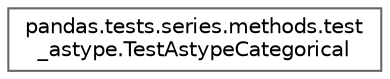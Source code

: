 digraph "Graphical Class Hierarchy"
{
 // LATEX_PDF_SIZE
  bgcolor="transparent";
  edge [fontname=Helvetica,fontsize=10,labelfontname=Helvetica,labelfontsize=10];
  node [fontname=Helvetica,fontsize=10,shape=box,height=0.2,width=0.4];
  rankdir="LR";
  Node0 [id="Node000000",label="pandas.tests.series.methods.test\l_astype.TestAstypeCategorical",height=0.2,width=0.4,color="grey40", fillcolor="white", style="filled",URL="$de/d3e/classpandas_1_1tests_1_1series_1_1methods_1_1test__astype_1_1TestAstypeCategorical.html",tooltip=" "];
}

